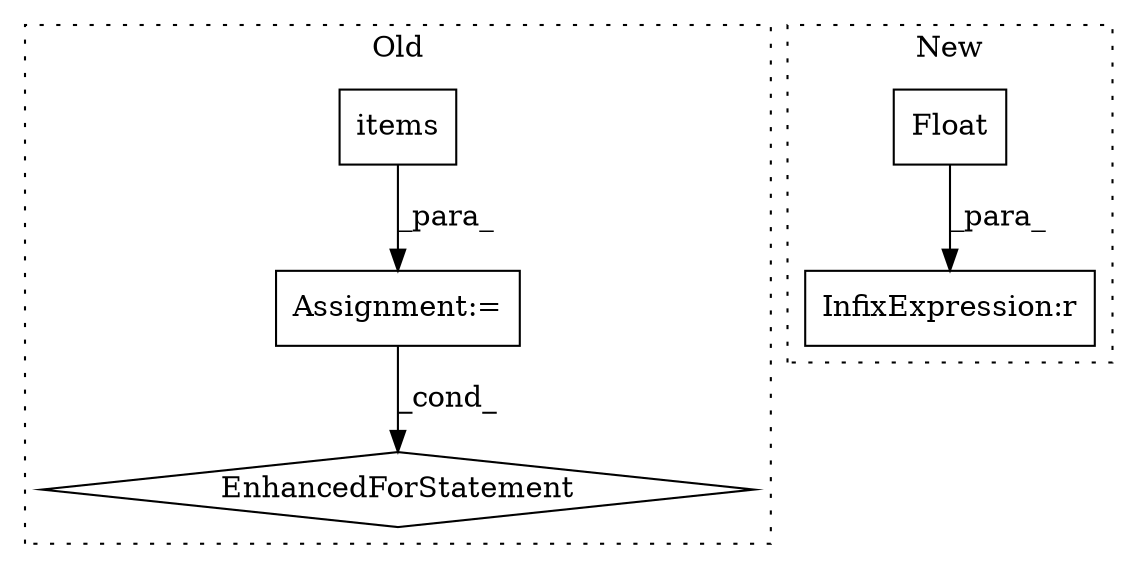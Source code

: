 digraph G {
subgraph cluster0 {
1 [label="items" a="32" s="3377" l="7" shape="box"];
3 [label="Assignment:=" a="7" s="3282,3384" l="69,2" shape="box"];
4 [label="EnhancedForStatement" a="70" s="3282,3384" l="69,2" shape="diamond"];
label = "Old";
style="dotted";
}
subgraph cluster1 {
2 [label="Float" a="32" s="2460" l="7" shape="box"];
5 [label="InfixExpression:r" a="27" s="2598" l="4" shape="box"];
label = "New";
style="dotted";
}
1 -> 3 [label="_para_"];
2 -> 5 [label="_para_"];
3 -> 4 [label="_cond_"];
}